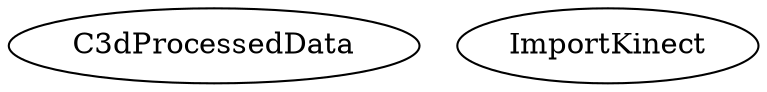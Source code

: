/* Created by mdot for Matlab */
digraph m2html {

  C3dProcessedData [URL="C3dProcessedData.html"];
  ImportKinect [URL="ImportKinect.html"];
}